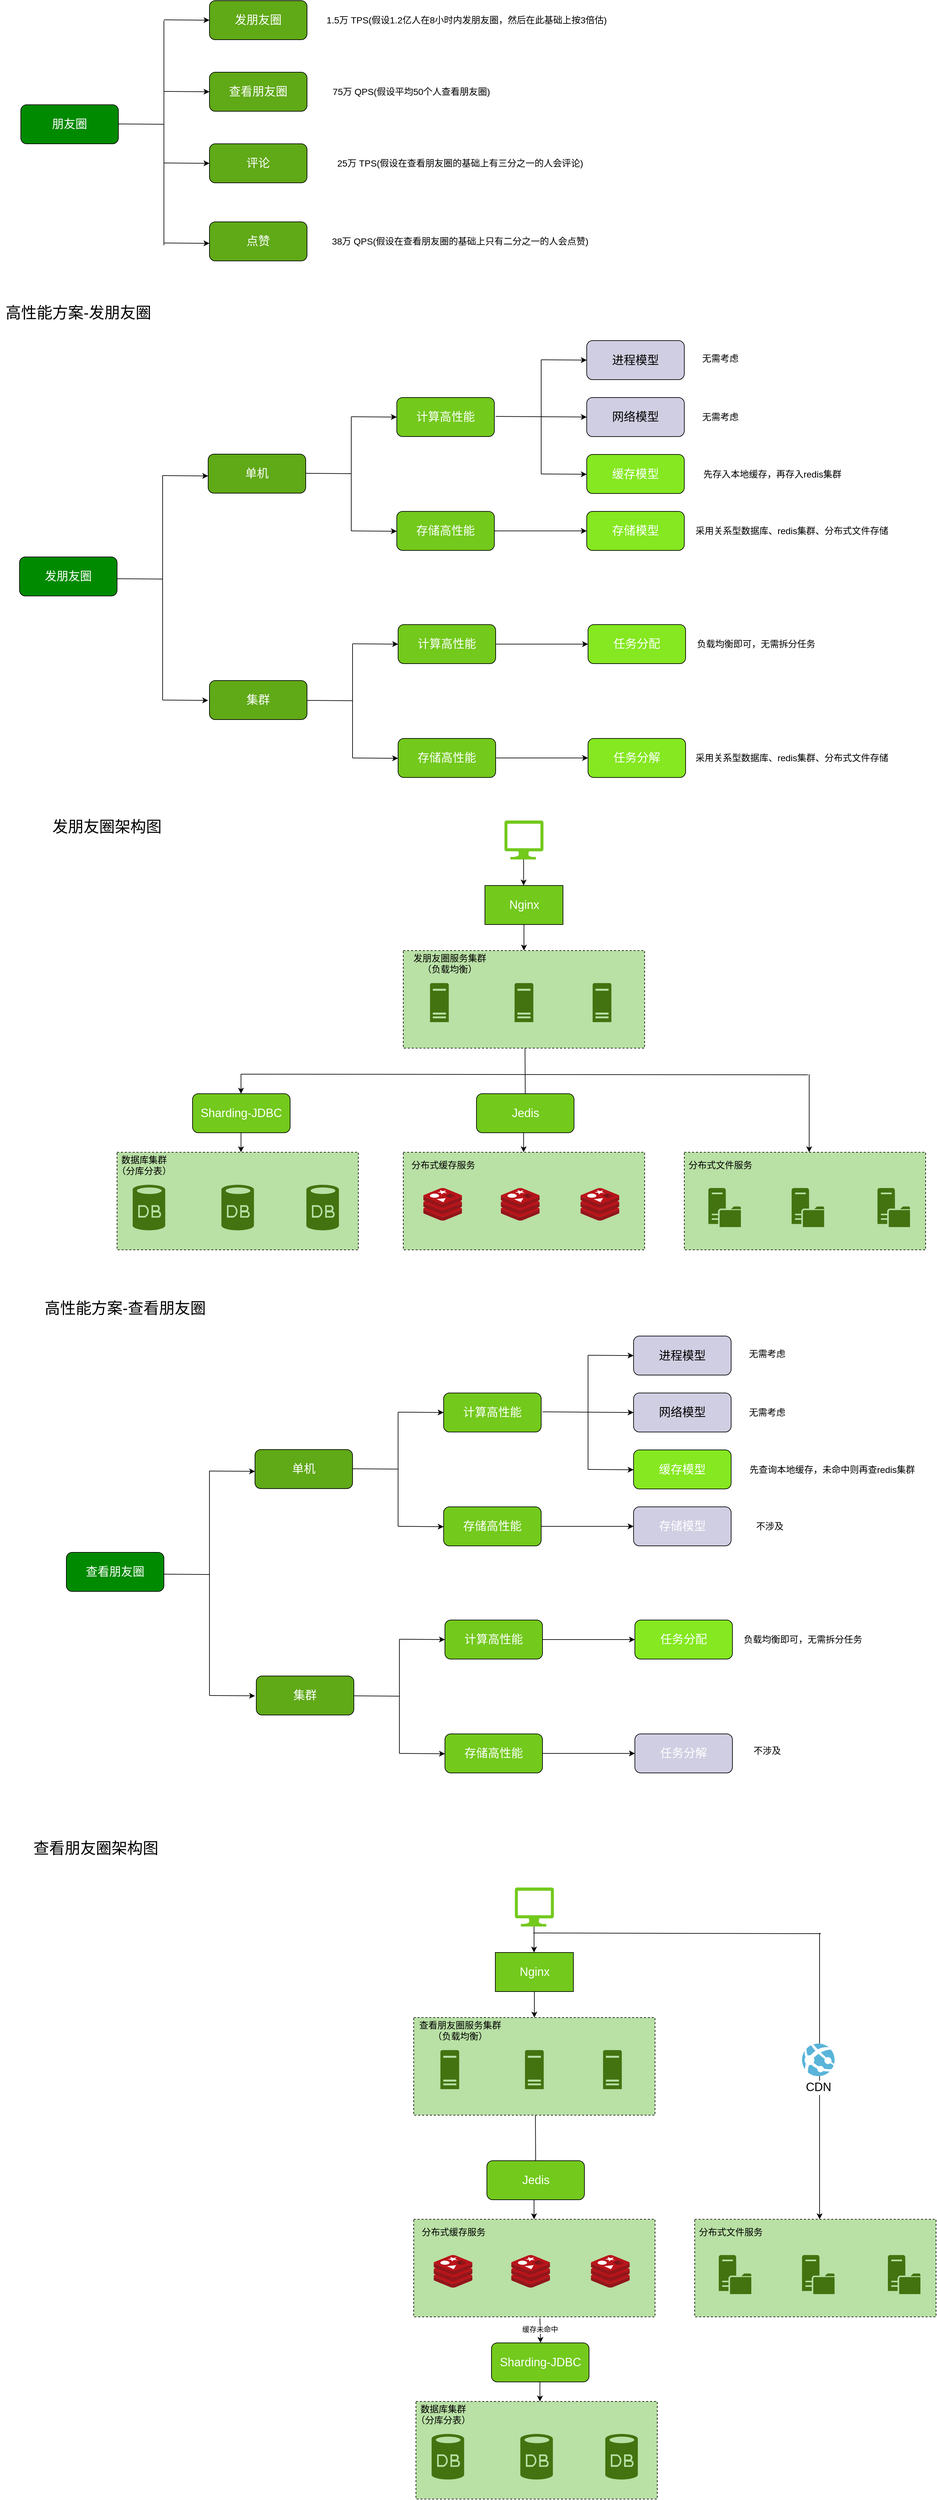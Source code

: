 <mxfile version="15.0.6" type="github">
  <diagram id="jBRWD2HVv8BvLUWZsqpH" name="Page-1">
    <mxGraphModel dx="946" dy="539" grid="1" gridSize="10" guides="1" tooltips="1" connect="1" arrows="1" fold="1" page="1" pageScale="1" pageWidth="827" pageHeight="1169" math="0" shadow="0">
      <root>
        <mxCell id="0" />
        <mxCell id="1" parent="0" />
        <mxCell id="3huNSBhZNZtRJ6iiqQSG-179" value="" style="rounded=0;whiteSpace=wrap;html=1;dashed=1;fillColor=#B9E0A5;" vertex="1" parent="1">
          <mxGeometry x="1080" y="1910" width="371" height="150" as="geometry" />
        </mxCell>
        <mxCell id="3huNSBhZNZtRJ6iiqQSG-178" value="" style="rounded=0;whiteSpace=wrap;html=1;dashed=1;fillColor=#B9E0A5;" vertex="1" parent="1">
          <mxGeometry x="207.9" y="1910" width="371" height="150" as="geometry" />
        </mxCell>
        <mxCell id="3huNSBhZNZtRJ6iiqQSG-64" value="" style="rounded=0;whiteSpace=wrap;html=1;dashed=1;fillColor=#B9E0A5;" vertex="1" parent="1">
          <mxGeometry x="648" y="1600" width="371" height="150" as="geometry" />
        </mxCell>
        <mxCell id="3huNSBhZNZtRJ6iiqQSG-1" value="&lt;font style=&quot;font-size: 18px&quot;&gt;朋友圈&lt;/font&gt;" style="rounded=1;whiteSpace=wrap;html=1;fontColor=#ffffff;fillColor=#008a00;" vertex="1" parent="1">
          <mxGeometry x="60" y="300" width="150" height="60" as="geometry" />
        </mxCell>
        <mxCell id="3huNSBhZNZtRJ6iiqQSG-2" value="&lt;font style=&quot;font-size: 18px&quot;&gt;发朋友圈&lt;/font&gt;" style="rounded=1;whiteSpace=wrap;html=1;fontColor=#ffffff;fillColor=#60a917;" vertex="1" parent="1">
          <mxGeometry x="350" y="140" width="150" height="60" as="geometry" />
        </mxCell>
        <mxCell id="3huNSBhZNZtRJ6iiqQSG-3" value="&lt;font style=&quot;font-size: 18px&quot;&gt;查看朋友圈&lt;/font&gt;" style="rounded=1;whiteSpace=wrap;html=1;fontColor=#ffffff;fillColor=#60a917;" vertex="1" parent="1">
          <mxGeometry x="350" y="250" width="150" height="60" as="geometry" />
        </mxCell>
        <mxCell id="3huNSBhZNZtRJ6iiqQSG-4" value="&lt;font style=&quot;font-size: 18px&quot;&gt;评论&lt;/font&gt;" style="rounded=1;whiteSpace=wrap;html=1;fontColor=#ffffff;fillColor=#60a917;" vertex="1" parent="1">
          <mxGeometry x="350" y="360" width="150" height="60" as="geometry" />
        </mxCell>
        <mxCell id="3huNSBhZNZtRJ6iiqQSG-5" value="&lt;font style=&quot;font-size: 18px&quot;&gt;点赞&lt;/font&gt;" style="rounded=1;whiteSpace=wrap;html=1;fontColor=#ffffff;fillColor=#60a917;" vertex="1" parent="1">
          <mxGeometry x="350" y="480" width="150" height="60" as="geometry" />
        </mxCell>
        <mxCell id="3huNSBhZNZtRJ6iiqQSG-6" value="" style="endArrow=none;html=1;" edge="1" parent="1">
          <mxGeometry width="50" height="50" relative="1" as="geometry">
            <mxPoint x="210" y="329.5" as="sourcePoint" />
            <mxPoint x="280" y="330" as="targetPoint" />
          </mxGeometry>
        </mxCell>
        <mxCell id="3huNSBhZNZtRJ6iiqQSG-7" value="" style="endArrow=none;html=1;" edge="1" parent="1">
          <mxGeometry width="50" height="50" relative="1" as="geometry">
            <mxPoint x="280" y="516" as="sourcePoint" />
            <mxPoint x="280" y="416" as="targetPoint" />
            <Array as="points">
              <mxPoint x="280" y="166" />
            </Array>
          </mxGeometry>
        </mxCell>
        <mxCell id="3huNSBhZNZtRJ6iiqQSG-8" value="" style="endArrow=classic;html=1;entryX=0;entryY=0.5;entryDx=0;entryDy=0;" edge="1" parent="1" target="3huNSBhZNZtRJ6iiqQSG-2">
          <mxGeometry width="50" height="50" relative="1" as="geometry">
            <mxPoint x="280" y="169.5" as="sourcePoint" />
            <mxPoint x="340" y="169.5" as="targetPoint" />
          </mxGeometry>
        </mxCell>
        <mxCell id="3huNSBhZNZtRJ6iiqQSG-9" value="" style="endArrow=classic;html=1;entryX=0;entryY=0.5;entryDx=0;entryDy=0;" edge="1" parent="1" target="3huNSBhZNZtRJ6iiqQSG-3">
          <mxGeometry width="50" height="50" relative="1" as="geometry">
            <mxPoint x="280" y="279.5" as="sourcePoint" />
            <mxPoint x="340" y="279.5" as="targetPoint" />
          </mxGeometry>
        </mxCell>
        <mxCell id="3huNSBhZNZtRJ6iiqQSG-10" value="" style="endArrow=classic;html=1;entryX=0;entryY=0.5;entryDx=0;entryDy=0;" edge="1" parent="1">
          <mxGeometry width="50" height="50" relative="1" as="geometry">
            <mxPoint x="280" y="389.5" as="sourcePoint" />
            <mxPoint x="350" y="390" as="targetPoint" />
          </mxGeometry>
        </mxCell>
        <mxCell id="3huNSBhZNZtRJ6iiqQSG-11" value="" style="endArrow=classic;html=1;entryX=0;entryY=0.5;entryDx=0;entryDy=0;" edge="1" parent="1">
          <mxGeometry width="50" height="50" relative="1" as="geometry">
            <mxPoint x="280" y="512.5" as="sourcePoint" />
            <mxPoint x="350" y="513" as="targetPoint" />
          </mxGeometry>
        </mxCell>
        <mxCell id="3huNSBhZNZtRJ6iiqQSG-12" value="&lt;font style=&quot;font-size: 14px&quot;&gt;1.5万 TPS(假设1.2亿人在8小时内发朋友圈，然后在此基础上按3倍估)&lt;/font&gt;" style="text;html=1;resizable=0;autosize=1;align=center;verticalAlign=middle;points=[];fillColor=none;strokeColor=none;rounded=0;" vertex="1" parent="1">
          <mxGeometry x="520" y="160" width="450" height="20" as="geometry" />
        </mxCell>
        <mxCell id="3huNSBhZNZtRJ6iiqQSG-13" value="&lt;font style=&quot;font-size: 14px&quot;&gt;75万 QPS(假设平均50个人查看朋友圈)&lt;/font&gt;" style="text;html=1;resizable=0;autosize=1;align=center;verticalAlign=middle;points=[];fillColor=none;strokeColor=none;rounded=0;" vertex="1" parent="1">
          <mxGeometry x="530" y="270" width="260" height="20" as="geometry" />
        </mxCell>
        <mxCell id="3huNSBhZNZtRJ6iiqQSG-14" value="&lt;font style=&quot;font-size: 14px&quot;&gt;25万 TPS(假设在查看朋友圈的基础上有三分之一的人会评论)&lt;/font&gt;" style="text;html=1;resizable=0;autosize=1;align=center;verticalAlign=middle;points=[];fillColor=none;strokeColor=none;rounded=0;" vertex="1" parent="1">
          <mxGeometry x="540" y="380" width="390" height="20" as="geometry" />
        </mxCell>
        <mxCell id="3huNSBhZNZtRJ6iiqQSG-15" value="&lt;font style=&quot;font-size: 14px&quot;&gt;38万 QPS(假设在查看朋友圈的基础上只有二分之一的人会点赞)&lt;/font&gt;" style="text;html=1;resizable=0;autosize=1;align=center;verticalAlign=middle;points=[];fillColor=none;strokeColor=none;rounded=0;" vertex="1" parent="1">
          <mxGeometry x="530" y="500" width="410" height="20" as="geometry" />
        </mxCell>
        <mxCell id="3huNSBhZNZtRJ6iiqQSG-18" value="&lt;font style=&quot;font-size: 18px&quot;&gt;发朋友圈&lt;/font&gt;" style="rounded=1;whiteSpace=wrap;html=1;fontColor=#ffffff;fillColor=#008a00;" vertex="1" parent="1">
          <mxGeometry x="58" y="995" width="150" height="60" as="geometry" />
        </mxCell>
        <mxCell id="3huNSBhZNZtRJ6iiqQSG-19" value="&lt;font style=&quot;font-size: 18px&quot;&gt;单机&lt;/font&gt;" style="rounded=1;whiteSpace=wrap;html=1;fontColor=#ffffff;fillColor=#60a917;" vertex="1" parent="1">
          <mxGeometry x="348" y="837" width="150" height="60" as="geometry" />
        </mxCell>
        <mxCell id="3huNSBhZNZtRJ6iiqQSG-20" value="&lt;font style=&quot;font-size: 18px&quot;&gt;集群&lt;/font&gt;" style="rounded=1;whiteSpace=wrap;html=1;fontColor=#ffffff;fillColor=#60a917;" vertex="1" parent="1">
          <mxGeometry x="350" y="1185" width="150" height="60" as="geometry" />
        </mxCell>
        <mxCell id="3huNSBhZNZtRJ6iiqQSG-21" value="" style="endArrow=none;html=1;" edge="1" parent="1">
          <mxGeometry width="50" height="50" relative="1" as="geometry">
            <mxPoint x="208" y="1028.5" as="sourcePoint" />
            <mxPoint x="278" y="1029" as="targetPoint" />
          </mxGeometry>
        </mxCell>
        <mxCell id="3huNSBhZNZtRJ6iiqQSG-22" value="" style="endArrow=none;html=1;" edge="1" parent="1">
          <mxGeometry width="50" height="50" relative="1" as="geometry">
            <mxPoint x="278" y="1215" as="sourcePoint" />
            <mxPoint x="278" y="1115" as="targetPoint" />
            <Array as="points">
              <mxPoint x="278" y="865" />
            </Array>
          </mxGeometry>
        </mxCell>
        <mxCell id="3huNSBhZNZtRJ6iiqQSG-23" value="" style="endArrow=classic;html=1;entryX=0;entryY=0.5;entryDx=0;entryDy=0;" edge="1" parent="1">
          <mxGeometry width="50" height="50" relative="1" as="geometry">
            <mxPoint x="278" y="870" as="sourcePoint" />
            <mxPoint x="348" y="870.5" as="targetPoint" />
          </mxGeometry>
        </mxCell>
        <mxCell id="3huNSBhZNZtRJ6iiqQSG-24" value="" style="endArrow=classic;html=1;entryX=0;entryY=0.5;entryDx=0;entryDy=0;" edge="1" parent="1">
          <mxGeometry width="50" height="50" relative="1" as="geometry">
            <mxPoint x="278" y="1215" as="sourcePoint" />
            <mxPoint x="348" y="1215.5" as="targetPoint" />
          </mxGeometry>
        </mxCell>
        <mxCell id="3huNSBhZNZtRJ6iiqQSG-25" value="&lt;font style=&quot;font-size: 18px&quot;&gt;计算高性能&lt;/font&gt;" style="rounded=1;whiteSpace=wrap;html=1;fontColor=#ffffff;fillColor=#73C91C;" vertex="1" parent="1">
          <mxGeometry x="638" y="750" width="150" height="60" as="geometry" />
        </mxCell>
        <mxCell id="3huNSBhZNZtRJ6iiqQSG-26" value="&lt;span style=&quot;font-size: 18px&quot;&gt;存储高性能&lt;/span&gt;" style="rounded=1;whiteSpace=wrap;html=1;fontColor=#ffffff;fillColor=#73C91C;" vertex="1" parent="1">
          <mxGeometry x="638" y="925" width="150" height="60" as="geometry" />
        </mxCell>
        <mxCell id="3huNSBhZNZtRJ6iiqQSG-27" value="" style="endArrow=none;html=1;" edge="1" parent="1">
          <mxGeometry width="50" height="50" relative="1" as="geometry">
            <mxPoint x="498" y="866.5" as="sourcePoint" />
            <mxPoint x="568" y="867" as="targetPoint" />
          </mxGeometry>
        </mxCell>
        <mxCell id="3huNSBhZNZtRJ6iiqQSG-28" value="" style="endArrow=none;html=1;" edge="1" parent="1">
          <mxGeometry width="50" height="50" relative="1" as="geometry">
            <mxPoint x="568" y="955" as="sourcePoint" />
            <mxPoint x="568" y="865" as="targetPoint" />
            <Array as="points">
              <mxPoint x="568" y="775" />
            </Array>
          </mxGeometry>
        </mxCell>
        <mxCell id="3huNSBhZNZtRJ6iiqQSG-29" value="" style="endArrow=classic;html=1;entryX=0;entryY=0.5;entryDx=0;entryDy=0;" edge="1" parent="1">
          <mxGeometry width="50" height="50" relative="1" as="geometry">
            <mxPoint x="568" y="779.5" as="sourcePoint" />
            <mxPoint x="638" y="780" as="targetPoint" />
          </mxGeometry>
        </mxCell>
        <mxCell id="3huNSBhZNZtRJ6iiqQSG-30" value="" style="endArrow=classic;html=1;entryX=0;entryY=0.5;entryDx=0;entryDy=0;" edge="1" parent="1">
          <mxGeometry width="50" height="50" relative="1" as="geometry">
            <mxPoint x="568" y="955" as="sourcePoint" />
            <mxPoint x="638" y="955.5" as="targetPoint" />
          </mxGeometry>
        </mxCell>
        <mxCell id="3huNSBhZNZtRJ6iiqQSG-31" value="&lt;font style=&quot;font-size: 18px&quot;&gt;计算高性能&lt;/font&gt;" style="rounded=1;whiteSpace=wrap;html=1;fontColor=#ffffff;fillColor=#73C91C;" vertex="1" parent="1">
          <mxGeometry x="640" y="1099" width="150" height="60" as="geometry" />
        </mxCell>
        <mxCell id="3huNSBhZNZtRJ6iiqQSG-32" value="&lt;span style=&quot;font-size: 18px&quot;&gt;存储高性能&lt;/span&gt;" style="rounded=1;whiteSpace=wrap;html=1;fontColor=#ffffff;fillColor=#73C91C;" vertex="1" parent="1">
          <mxGeometry x="640" y="1274" width="150" height="60" as="geometry" />
        </mxCell>
        <mxCell id="3huNSBhZNZtRJ6iiqQSG-33" value="" style="endArrow=none;html=1;" edge="1" parent="1">
          <mxGeometry width="50" height="50" relative="1" as="geometry">
            <mxPoint x="500" y="1215.5" as="sourcePoint" />
            <mxPoint x="570" y="1216" as="targetPoint" />
          </mxGeometry>
        </mxCell>
        <mxCell id="3huNSBhZNZtRJ6iiqQSG-34" value="" style="endArrow=none;html=1;" edge="1" parent="1">
          <mxGeometry width="50" height="50" relative="1" as="geometry">
            <mxPoint x="570" y="1304" as="sourcePoint" />
            <mxPoint x="570" y="1214" as="targetPoint" />
            <Array as="points">
              <mxPoint x="570" y="1124" />
            </Array>
          </mxGeometry>
        </mxCell>
        <mxCell id="3huNSBhZNZtRJ6iiqQSG-35" value="" style="endArrow=classic;html=1;entryX=0;entryY=0.5;entryDx=0;entryDy=0;" edge="1" parent="1">
          <mxGeometry width="50" height="50" relative="1" as="geometry">
            <mxPoint x="570" y="1128.5" as="sourcePoint" />
            <mxPoint x="640" y="1129" as="targetPoint" />
          </mxGeometry>
        </mxCell>
        <mxCell id="3huNSBhZNZtRJ6iiqQSG-36" value="" style="endArrow=classic;html=1;entryX=0;entryY=0.5;entryDx=0;entryDy=0;" edge="1" parent="1">
          <mxGeometry width="50" height="50" relative="1" as="geometry">
            <mxPoint x="570" y="1304" as="sourcePoint" />
            <mxPoint x="640" y="1304.5" as="targetPoint" />
          </mxGeometry>
        </mxCell>
        <mxCell id="3huNSBhZNZtRJ6iiqQSG-37" value="&lt;font style=&quot;font-size: 18px&quot;&gt;进程模型&lt;/font&gt;" style="rounded=1;whiteSpace=wrap;html=1;fillColor=#d0cee2;" vertex="1" parent="1">
          <mxGeometry x="930" y="662.5" width="150" height="60" as="geometry" />
        </mxCell>
        <mxCell id="3huNSBhZNZtRJ6iiqQSG-38" value="&lt;span style=&quot;font-size: 18px&quot;&gt;缓存模型&lt;/span&gt;" style="rounded=1;whiteSpace=wrap;html=1;fontColor=#ffffff;fillColor=#85E820;" vertex="1" parent="1">
          <mxGeometry x="930" y="837.5" width="150" height="60" as="geometry" />
        </mxCell>
        <mxCell id="3huNSBhZNZtRJ6iiqQSG-39" value="" style="endArrow=none;html=1;" edge="1" parent="1">
          <mxGeometry width="50" height="50" relative="1" as="geometry">
            <mxPoint x="790" y="779" as="sourcePoint" />
            <mxPoint x="860" y="779.5" as="targetPoint" />
          </mxGeometry>
        </mxCell>
        <mxCell id="3huNSBhZNZtRJ6iiqQSG-40" value="" style="endArrow=none;html=1;" edge="1" parent="1">
          <mxGeometry width="50" height="50" relative="1" as="geometry">
            <mxPoint x="860" y="867.5" as="sourcePoint" />
            <mxPoint x="860" y="777.5" as="targetPoint" />
            <Array as="points">
              <mxPoint x="860" y="687.5" />
            </Array>
          </mxGeometry>
        </mxCell>
        <mxCell id="3huNSBhZNZtRJ6iiqQSG-41" value="" style="endArrow=classic;html=1;entryX=0;entryY=0.5;entryDx=0;entryDy=0;" edge="1" parent="1">
          <mxGeometry width="50" height="50" relative="1" as="geometry">
            <mxPoint x="860" y="692" as="sourcePoint" />
            <mxPoint x="930" y="692.5" as="targetPoint" />
          </mxGeometry>
        </mxCell>
        <mxCell id="3huNSBhZNZtRJ6iiqQSG-42" value="" style="endArrow=classic;html=1;entryX=0;entryY=0.5;entryDx=0;entryDy=0;" edge="1" parent="1">
          <mxGeometry width="50" height="50" relative="1" as="geometry">
            <mxPoint x="860" y="867.5" as="sourcePoint" />
            <mxPoint x="930" y="868" as="targetPoint" />
          </mxGeometry>
        </mxCell>
        <mxCell id="3huNSBhZNZtRJ6iiqQSG-43" value="&lt;span style=&quot;font-size: 18px&quot;&gt;网络模型&lt;/span&gt;" style="rounded=1;whiteSpace=wrap;html=1;fillColor=#d0cee2;" vertex="1" parent="1">
          <mxGeometry x="930" y="750" width="150" height="60" as="geometry" />
        </mxCell>
        <mxCell id="3huNSBhZNZtRJ6iiqQSG-44" value="" style="endArrow=classic;html=1;entryX=0;entryY=0.5;entryDx=0;entryDy=0;" edge="1" parent="1">
          <mxGeometry width="50" height="50" relative="1" as="geometry">
            <mxPoint x="860" y="779.5" as="sourcePoint" />
            <mxPoint x="930" y="780" as="targetPoint" />
          </mxGeometry>
        </mxCell>
        <mxCell id="3huNSBhZNZtRJ6iiqQSG-45" value="&lt;font style=&quot;font-size: 18px&quot;&gt;存储模型&lt;/font&gt;" style="rounded=1;whiteSpace=wrap;html=1;fontColor=#ffffff;fillColor=#85E820;" vertex="1" parent="1">
          <mxGeometry x="930" y="925" width="150" height="60" as="geometry" />
        </mxCell>
        <mxCell id="3huNSBhZNZtRJ6iiqQSG-46" value="" style="endArrow=classic;html=1;exitX=1;exitY=0.5;exitDx=0;exitDy=0;" edge="1" parent="1" source="3huNSBhZNZtRJ6iiqQSG-26">
          <mxGeometry width="50" height="50" relative="1" as="geometry">
            <mxPoint x="860" y="954.5" as="sourcePoint" />
            <mxPoint x="930" y="955" as="targetPoint" />
          </mxGeometry>
        </mxCell>
        <mxCell id="3huNSBhZNZtRJ6iiqQSG-47" value="&lt;font style=&quot;font-size: 18px&quot;&gt;任务分配&lt;/font&gt;" style="rounded=1;whiteSpace=wrap;html=1;fontColor=#ffffff;fillColor=#85E820;" vertex="1" parent="1">
          <mxGeometry x="932" y="1099" width="150" height="60" as="geometry" />
        </mxCell>
        <mxCell id="3huNSBhZNZtRJ6iiqQSG-48" value="" style="endArrow=classic;html=1;exitX=1;exitY=0.5;exitDx=0;exitDy=0;" edge="1" parent="1">
          <mxGeometry width="50" height="50" relative="1" as="geometry">
            <mxPoint x="790" y="1129" as="sourcePoint" />
            <mxPoint x="932" y="1129" as="targetPoint" />
          </mxGeometry>
        </mxCell>
        <mxCell id="3huNSBhZNZtRJ6iiqQSG-49" value="&lt;font style=&quot;font-size: 18px&quot;&gt;任务分解&lt;/font&gt;" style="rounded=1;whiteSpace=wrap;html=1;fontColor=#ffffff;fillColor=#85E820;" vertex="1" parent="1">
          <mxGeometry x="932" y="1274" width="150" height="60" as="geometry" />
        </mxCell>
        <mxCell id="3huNSBhZNZtRJ6iiqQSG-50" value="" style="endArrow=classic;html=1;exitX=1;exitY=0.5;exitDx=0;exitDy=0;" edge="1" parent="1">
          <mxGeometry width="50" height="50" relative="1" as="geometry">
            <mxPoint x="790" y="1304" as="sourcePoint" />
            <mxPoint x="932" y="1304" as="targetPoint" />
          </mxGeometry>
        </mxCell>
        <mxCell id="3huNSBhZNZtRJ6iiqQSG-51" value="&lt;font style=&quot;font-size: 14px&quot;&gt;先存入本地缓存，再存入redis集群&lt;/font&gt;" style="text;html=1;resizable=0;autosize=1;align=center;verticalAlign=middle;points=[];fillColor=none;strokeColor=none;rounded=0;" vertex="1" parent="1">
          <mxGeometry x="1100" y="857.5" width="230" height="20" as="geometry" />
        </mxCell>
        <mxCell id="3huNSBhZNZtRJ6iiqQSG-52" value="&lt;span style=&quot;font-size: 14px&quot;&gt;采用关系型数据库、redis集群、分布式文件存储&lt;/span&gt;" style="text;html=1;resizable=0;autosize=1;align=center;verticalAlign=middle;points=[];fillColor=none;strokeColor=none;rounded=0;" vertex="1" parent="1">
          <mxGeometry x="1090" y="945" width="310" height="20" as="geometry" />
        </mxCell>
        <mxCell id="3huNSBhZNZtRJ6iiqQSG-53" value="&lt;span style=&quot;font-size: 14px&quot;&gt;负载均衡即可，无需拆分任务&lt;/span&gt;" style="text;html=1;resizable=0;autosize=1;align=center;verticalAlign=middle;points=[];fillColor=none;strokeColor=none;rounded=0;" vertex="1" parent="1">
          <mxGeometry x="1090" y="1119" width="200" height="20" as="geometry" />
        </mxCell>
        <mxCell id="3huNSBhZNZtRJ6iiqQSG-55" value="&lt;span style=&quot;font-size: 14px&quot;&gt;无需考虑&lt;/span&gt;" style="text;html=1;resizable=0;autosize=1;align=center;verticalAlign=middle;points=[];fillColor=none;strokeColor=none;rounded=0;" vertex="1" parent="1">
          <mxGeometry x="1100" y="680" width="70" height="20" as="geometry" />
        </mxCell>
        <mxCell id="3huNSBhZNZtRJ6iiqQSG-56" value="&lt;font style=&quot;font-size: 14px&quot;&gt;无需考虑&lt;/font&gt;" style="text;html=1;resizable=0;autosize=1;align=center;verticalAlign=middle;points=[];fillColor=none;strokeColor=none;rounded=0;" vertex="1" parent="1">
          <mxGeometry x="1100" y="770" width="70" height="20" as="geometry" />
        </mxCell>
        <mxCell id="3huNSBhZNZtRJ6iiqQSG-57" value="&lt;font color=&quot;#ffffff&quot; style=&quot;font-size: 18px&quot;&gt;Nginx&lt;/font&gt;" style="rounded=0;whiteSpace=wrap;html=1;strokeColor=#000000;fillColor=#73C91C;" vertex="1" parent="1">
          <mxGeometry x="773.5" y="1500" width="120" height="60" as="geometry" />
        </mxCell>
        <mxCell id="3huNSBhZNZtRJ6iiqQSG-61" value="" style="aspect=fixed;pointerEvents=1;shadow=0;dashed=0;html=1;strokeColor=none;labelPosition=center;verticalLabelPosition=bottom;verticalAlign=top;align=center;shape=mxgraph.mscae.enterprise.server_generic;fillColor=#427310;" vertex="1" parent="1">
          <mxGeometry x="689.1" y="1650" width="28.8" height="60" as="geometry" />
        </mxCell>
        <mxCell id="3huNSBhZNZtRJ6iiqQSG-62" value="" style="aspect=fixed;pointerEvents=1;shadow=0;dashed=0;html=1;strokeColor=none;labelPosition=center;verticalLabelPosition=bottom;verticalAlign=top;align=center;shape=mxgraph.mscae.enterprise.server_generic;fillColor=#427310;" vertex="1" parent="1">
          <mxGeometry x="819.1" y="1650" width="28.8" height="60" as="geometry" />
        </mxCell>
        <mxCell id="3huNSBhZNZtRJ6iiqQSG-63" value="" style="aspect=fixed;pointerEvents=1;shadow=0;dashed=0;html=1;strokeColor=none;labelPosition=center;verticalLabelPosition=bottom;verticalAlign=top;align=center;shape=mxgraph.mscae.enterprise.server_generic;fillColor=#427310;" vertex="1" parent="1">
          <mxGeometry x="939.1" y="1650" width="28.8" height="60" as="geometry" />
        </mxCell>
        <mxCell id="3huNSBhZNZtRJ6iiqQSG-65" value="&lt;span style=&quot;font-size: 14px&quot;&gt;发朋友圈服务集群&lt;br&gt;（负载均衡）&lt;br&gt;&lt;/span&gt;" style="text;html=1;resizable=0;autosize=1;align=center;verticalAlign=middle;points=[];fillColor=none;strokeColor=none;rounded=0;" vertex="1" parent="1">
          <mxGeometry x="653.5" y="1600" width="130" height="40" as="geometry" />
        </mxCell>
        <mxCell id="3huNSBhZNZtRJ6iiqQSG-66" value="" style="endArrow=classic;html=1;" edge="1" parent="1">
          <mxGeometry width="50" height="50" relative="1" as="geometry">
            <mxPoint x="833.5" y="1560" as="sourcePoint" />
            <mxPoint x="833.5" y="1600" as="targetPoint" />
          </mxGeometry>
        </mxCell>
        <mxCell id="3huNSBhZNZtRJ6iiqQSG-72" value="&lt;span style=&quot;font-size: 14px&quot;&gt;数据库集群&lt;br&gt;（分库分表）&lt;br&gt;&lt;/span&gt;" style="text;html=1;resizable=0;autosize=1;align=center;verticalAlign=middle;points=[];fillColor=none;strokeColor=none;rounded=0;" vertex="1" parent="1">
          <mxGeometry x="199" y="1910" width="100" height="40" as="geometry" />
        </mxCell>
        <mxCell id="3huNSBhZNZtRJ6iiqQSG-73" value="&lt;font style=&quot;font-size: 18px&quot;&gt;Sharding-JDBC&lt;/font&gt;" style="rounded=1;whiteSpace=wrap;html=1;fontColor=#ffffff;fillColor=#73C91C;" vertex="1" parent="1">
          <mxGeometry x="324" y="1820" width="150" height="60" as="geometry" />
        </mxCell>
        <mxCell id="3huNSBhZNZtRJ6iiqQSG-74" value="" style="endArrow=classic;html=1;" edge="1" parent="1">
          <mxGeometry width="50" height="50" relative="1" as="geometry">
            <mxPoint x="398.5" y="1790" as="sourcePoint" />
            <mxPoint x="398.5" y="1820" as="targetPoint" />
          </mxGeometry>
        </mxCell>
        <mxCell id="3huNSBhZNZtRJ6iiqQSG-76" value="" style="endArrow=classic;html=1;" edge="1" parent="1">
          <mxGeometry width="50" height="50" relative="1" as="geometry">
            <mxPoint x="398.5" y="1880" as="sourcePoint" />
            <mxPoint x="398.5" y="1910" as="targetPoint" />
          </mxGeometry>
        </mxCell>
        <mxCell id="3huNSBhZNZtRJ6iiqQSG-77" value="" style="verticalLabelPosition=bottom;html=1;verticalAlign=top;align=center;strokeColor=none;shape=mxgraph.azure.database;fillColor=#427310;" vertex="1" parent="1">
          <mxGeometry x="232" y="1960" width="50" height="70" as="geometry" />
        </mxCell>
        <mxCell id="3huNSBhZNZtRJ6iiqQSG-78" value="" style="verticalLabelPosition=bottom;html=1;verticalAlign=top;align=center;strokeColor=none;shape=mxgraph.azure.database;fillColor=#427310;" vertex="1" parent="1">
          <mxGeometry x="368.4" y="1960" width="50" height="70" as="geometry" />
        </mxCell>
        <mxCell id="3huNSBhZNZtRJ6iiqQSG-79" value="" style="verticalLabelPosition=bottom;html=1;verticalAlign=top;align=center;strokeColor=none;shape=mxgraph.azure.database;fillColor=#427310;" vertex="1" parent="1">
          <mxGeometry x="499" y="1960" width="50" height="70" as="geometry" />
        </mxCell>
        <mxCell id="3huNSBhZNZtRJ6iiqQSG-83" value="&lt;span style=&quot;font-size: 14px&quot;&gt;分布式文件服务&lt;br&gt;&lt;/span&gt;" style="text;html=1;resizable=0;autosize=1;align=center;verticalAlign=middle;points=[];fillColor=none;strokeColor=none;rounded=0;" vertex="1" parent="1">
          <mxGeometry x="1080" y="1920" width="110" height="20" as="geometry" />
        </mxCell>
        <mxCell id="3huNSBhZNZtRJ6iiqQSG-84" value="" style="pointerEvents=1;shadow=0;dashed=0;html=1;strokeColor=none;labelPosition=center;verticalLabelPosition=bottom;verticalAlign=top;align=center;shape=mxgraph.mscae.system_center.distribution_point;fillColor=#427310;" vertex="1" parent="1">
          <mxGeometry x="1117" y="1965" width="50" height="60" as="geometry" />
        </mxCell>
        <mxCell id="3huNSBhZNZtRJ6iiqQSG-85" value="" style="pointerEvents=1;shadow=0;dashed=0;html=1;strokeColor=none;labelPosition=center;verticalLabelPosition=bottom;verticalAlign=top;align=center;shape=mxgraph.mscae.system_center.distribution_point;fillColor=#427310;" vertex="1" parent="1">
          <mxGeometry x="1245" y="1965" width="50" height="60" as="geometry" />
        </mxCell>
        <mxCell id="3huNSBhZNZtRJ6iiqQSG-86" value="" style="pointerEvents=1;shadow=0;dashed=0;html=1;strokeColor=none;labelPosition=center;verticalLabelPosition=bottom;verticalAlign=top;align=center;shape=mxgraph.mscae.system_center.distribution_point;fillColor=#427310;" vertex="1" parent="1">
          <mxGeometry x="1377" y="1965" width="50" height="60" as="geometry" />
        </mxCell>
        <mxCell id="3huNSBhZNZtRJ6iiqQSG-87" value="" style="endArrow=none;html=1;" edge="1" parent="1">
          <mxGeometry width="50" height="50" relative="1" as="geometry">
            <mxPoint x="398" y="1790" as="sourcePoint" />
            <mxPoint x="1270" y="1791" as="targetPoint" />
          </mxGeometry>
        </mxCell>
        <mxCell id="3huNSBhZNZtRJ6iiqQSG-88" value="" style="endArrow=none;html=1;entryX=0.5;entryY=0;entryDx=0;entryDy=0;" edge="1" parent="1" target="3huNSBhZNZtRJ6iiqQSG-185">
          <mxGeometry width="50" height="50" relative="1" as="geometry">
            <mxPoint x="835.1" y="1750" as="sourcePoint" />
            <mxPoint x="837.5" y="1820" as="targetPoint" />
          </mxGeometry>
        </mxCell>
        <mxCell id="3huNSBhZNZtRJ6iiqQSG-89" value="" style="endArrow=classic;html=1;entryX=0.5;entryY=0;entryDx=0;entryDy=0;" edge="1" parent="1">
          <mxGeometry width="50" height="50" relative="1" as="geometry">
            <mxPoint x="1272" y="1790" as="sourcePoint" />
            <mxPoint x="1272" y="1910" as="targetPoint" />
          </mxGeometry>
        </mxCell>
        <mxCell id="3huNSBhZNZtRJ6iiqQSG-90" value="&lt;font style=&quot;font-size: 24px&quot;&gt;发朋友圈架构图&lt;/font&gt;" style="text;html=1;resizable=0;autosize=1;align=center;verticalAlign=middle;points=[];fillColor=none;strokeColor=none;rounded=0;" vertex="1" parent="1">
          <mxGeometry x="102" y="1400" width="180" height="20" as="geometry" />
        </mxCell>
        <mxCell id="3huNSBhZNZtRJ6iiqQSG-91" value="&lt;font style=&quot;font-size: 24px&quot;&gt;高性能方案-发朋友圈&lt;/font&gt;" style="text;html=1;resizable=0;autosize=1;align=center;verticalAlign=middle;points=[];fillColor=none;strokeColor=none;rounded=0;" vertex="1" parent="1">
          <mxGeometry x="28" y="610" width="240" height="20" as="geometry" />
        </mxCell>
        <mxCell id="3huNSBhZNZtRJ6iiqQSG-132" value="&lt;font style=&quot;font-size: 18px&quot;&gt;查看朋友圈&lt;/font&gt;" style="rounded=1;whiteSpace=wrap;html=1;fontColor=#ffffff;fillColor=#008a00;" vertex="1" parent="1">
          <mxGeometry x="130" y="2525" width="150" height="60" as="geometry" />
        </mxCell>
        <mxCell id="3huNSBhZNZtRJ6iiqQSG-133" value="&lt;font style=&quot;font-size: 18px&quot;&gt;单机&lt;/font&gt;" style="rounded=1;whiteSpace=wrap;html=1;fontColor=#ffffff;fillColor=#60a917;" vertex="1" parent="1">
          <mxGeometry x="420" y="2367" width="150" height="60" as="geometry" />
        </mxCell>
        <mxCell id="3huNSBhZNZtRJ6iiqQSG-134" value="&lt;font style=&quot;font-size: 18px&quot;&gt;集群&lt;/font&gt;" style="rounded=1;whiteSpace=wrap;html=1;fontColor=#ffffff;fillColor=#60a917;" vertex="1" parent="1">
          <mxGeometry x="422" y="2715" width="150" height="60" as="geometry" />
        </mxCell>
        <mxCell id="3huNSBhZNZtRJ6iiqQSG-135" value="" style="endArrow=none;html=1;" edge="1" parent="1">
          <mxGeometry width="50" height="50" relative="1" as="geometry">
            <mxPoint x="280" y="2558.5" as="sourcePoint" />
            <mxPoint x="350" y="2559" as="targetPoint" />
          </mxGeometry>
        </mxCell>
        <mxCell id="3huNSBhZNZtRJ6iiqQSG-136" value="" style="endArrow=none;html=1;" edge="1" parent="1">
          <mxGeometry width="50" height="50" relative="1" as="geometry">
            <mxPoint x="350" y="2745" as="sourcePoint" />
            <mxPoint x="350" y="2645" as="targetPoint" />
            <Array as="points">
              <mxPoint x="350" y="2395" />
            </Array>
          </mxGeometry>
        </mxCell>
        <mxCell id="3huNSBhZNZtRJ6iiqQSG-137" value="" style="endArrow=classic;html=1;entryX=0;entryY=0.5;entryDx=0;entryDy=0;" edge="1" parent="1">
          <mxGeometry width="50" height="50" relative="1" as="geometry">
            <mxPoint x="350" y="2400" as="sourcePoint" />
            <mxPoint x="420" y="2400.5" as="targetPoint" />
          </mxGeometry>
        </mxCell>
        <mxCell id="3huNSBhZNZtRJ6iiqQSG-138" value="" style="endArrow=classic;html=1;entryX=0;entryY=0.5;entryDx=0;entryDy=0;" edge="1" parent="1">
          <mxGeometry width="50" height="50" relative="1" as="geometry">
            <mxPoint x="350" y="2745" as="sourcePoint" />
            <mxPoint x="420" y="2745.5" as="targetPoint" />
          </mxGeometry>
        </mxCell>
        <mxCell id="3huNSBhZNZtRJ6iiqQSG-139" value="&lt;font style=&quot;font-size: 18px&quot;&gt;计算高性能&lt;/font&gt;" style="rounded=1;whiteSpace=wrap;html=1;fontColor=#ffffff;fillColor=#73C91C;" vertex="1" parent="1">
          <mxGeometry x="710" y="2280" width="150" height="60" as="geometry" />
        </mxCell>
        <mxCell id="3huNSBhZNZtRJ6iiqQSG-140" value="&lt;span style=&quot;font-size: 18px&quot;&gt;存储高性能&lt;/span&gt;" style="rounded=1;whiteSpace=wrap;html=1;fontColor=#ffffff;fillColor=#73C91C;" vertex="1" parent="1">
          <mxGeometry x="710" y="2455" width="150" height="60" as="geometry" />
        </mxCell>
        <mxCell id="3huNSBhZNZtRJ6iiqQSG-141" value="" style="endArrow=none;html=1;" edge="1" parent="1">
          <mxGeometry width="50" height="50" relative="1" as="geometry">
            <mxPoint x="570" y="2396.5" as="sourcePoint" />
            <mxPoint x="640" y="2397" as="targetPoint" />
          </mxGeometry>
        </mxCell>
        <mxCell id="3huNSBhZNZtRJ6iiqQSG-142" value="" style="endArrow=none;html=1;" edge="1" parent="1">
          <mxGeometry width="50" height="50" relative="1" as="geometry">
            <mxPoint x="640" y="2485" as="sourcePoint" />
            <mxPoint x="640" y="2395" as="targetPoint" />
            <Array as="points">
              <mxPoint x="640" y="2305" />
            </Array>
          </mxGeometry>
        </mxCell>
        <mxCell id="3huNSBhZNZtRJ6iiqQSG-143" value="" style="endArrow=classic;html=1;entryX=0;entryY=0.5;entryDx=0;entryDy=0;" edge="1" parent="1">
          <mxGeometry width="50" height="50" relative="1" as="geometry">
            <mxPoint x="640" y="2309.5" as="sourcePoint" />
            <mxPoint x="710" y="2310" as="targetPoint" />
          </mxGeometry>
        </mxCell>
        <mxCell id="3huNSBhZNZtRJ6iiqQSG-144" value="" style="endArrow=classic;html=1;entryX=0;entryY=0.5;entryDx=0;entryDy=0;" edge="1" parent="1">
          <mxGeometry width="50" height="50" relative="1" as="geometry">
            <mxPoint x="640" y="2485" as="sourcePoint" />
            <mxPoint x="710" y="2485.5" as="targetPoint" />
          </mxGeometry>
        </mxCell>
        <mxCell id="3huNSBhZNZtRJ6iiqQSG-145" value="&lt;font style=&quot;font-size: 18px&quot;&gt;计算高性能&lt;/font&gt;" style="rounded=1;whiteSpace=wrap;html=1;fontColor=#ffffff;fillColor=#73C91C;" vertex="1" parent="1">
          <mxGeometry x="712" y="2629" width="150" height="60" as="geometry" />
        </mxCell>
        <mxCell id="3huNSBhZNZtRJ6iiqQSG-146" value="&lt;span style=&quot;font-size: 18px&quot;&gt;存储高性能&lt;/span&gt;" style="rounded=1;whiteSpace=wrap;html=1;fontColor=#ffffff;fillColor=#73C91C;" vertex="1" parent="1">
          <mxGeometry x="712" y="2804" width="150" height="60" as="geometry" />
        </mxCell>
        <mxCell id="3huNSBhZNZtRJ6iiqQSG-147" value="" style="endArrow=none;html=1;" edge="1" parent="1">
          <mxGeometry width="50" height="50" relative="1" as="geometry">
            <mxPoint x="572" y="2745.5" as="sourcePoint" />
            <mxPoint x="642" y="2746" as="targetPoint" />
          </mxGeometry>
        </mxCell>
        <mxCell id="3huNSBhZNZtRJ6iiqQSG-148" value="" style="endArrow=none;html=1;" edge="1" parent="1">
          <mxGeometry width="50" height="50" relative="1" as="geometry">
            <mxPoint x="642" y="2834" as="sourcePoint" />
            <mxPoint x="642" y="2744" as="targetPoint" />
            <Array as="points">
              <mxPoint x="642" y="2654" />
            </Array>
          </mxGeometry>
        </mxCell>
        <mxCell id="3huNSBhZNZtRJ6iiqQSG-149" value="" style="endArrow=classic;html=1;entryX=0;entryY=0.5;entryDx=0;entryDy=0;" edge="1" parent="1">
          <mxGeometry width="50" height="50" relative="1" as="geometry">
            <mxPoint x="642" y="2658.5" as="sourcePoint" />
            <mxPoint x="712" y="2659" as="targetPoint" />
          </mxGeometry>
        </mxCell>
        <mxCell id="3huNSBhZNZtRJ6iiqQSG-150" value="" style="endArrow=classic;html=1;entryX=0;entryY=0.5;entryDx=0;entryDy=0;" edge="1" parent="1">
          <mxGeometry width="50" height="50" relative="1" as="geometry">
            <mxPoint x="642" y="2834" as="sourcePoint" />
            <mxPoint x="712" y="2834.5" as="targetPoint" />
          </mxGeometry>
        </mxCell>
        <mxCell id="3huNSBhZNZtRJ6iiqQSG-151" value="&lt;font style=&quot;font-size: 18px&quot;&gt;进程模型&lt;/font&gt;" style="rounded=1;whiteSpace=wrap;html=1;fillColor=#d0cee2;" vertex="1" parent="1">
          <mxGeometry x="1002" y="2192.5" width="150" height="60" as="geometry" />
        </mxCell>
        <mxCell id="3huNSBhZNZtRJ6iiqQSG-152" value="&lt;span style=&quot;font-size: 18px&quot;&gt;缓存模型&lt;/span&gt;" style="rounded=1;whiteSpace=wrap;html=1;fontColor=#ffffff;fillColor=#85E820;" vertex="1" parent="1">
          <mxGeometry x="1002" y="2367.5" width="150" height="60" as="geometry" />
        </mxCell>
        <mxCell id="3huNSBhZNZtRJ6iiqQSG-153" value="" style="endArrow=none;html=1;" edge="1" parent="1">
          <mxGeometry width="50" height="50" relative="1" as="geometry">
            <mxPoint x="862" y="2309" as="sourcePoint" />
            <mxPoint x="932" y="2309.5" as="targetPoint" />
          </mxGeometry>
        </mxCell>
        <mxCell id="3huNSBhZNZtRJ6iiqQSG-154" value="" style="endArrow=none;html=1;" edge="1" parent="1">
          <mxGeometry width="50" height="50" relative="1" as="geometry">
            <mxPoint x="932" y="2397.5" as="sourcePoint" />
            <mxPoint x="932" y="2307.5" as="targetPoint" />
            <Array as="points">
              <mxPoint x="932" y="2217.5" />
            </Array>
          </mxGeometry>
        </mxCell>
        <mxCell id="3huNSBhZNZtRJ6iiqQSG-155" value="" style="endArrow=classic;html=1;entryX=0;entryY=0.5;entryDx=0;entryDy=0;" edge="1" parent="1">
          <mxGeometry width="50" height="50" relative="1" as="geometry">
            <mxPoint x="932" y="2222" as="sourcePoint" />
            <mxPoint x="1002" y="2222.5" as="targetPoint" />
          </mxGeometry>
        </mxCell>
        <mxCell id="3huNSBhZNZtRJ6iiqQSG-156" value="" style="endArrow=classic;html=1;entryX=0;entryY=0.5;entryDx=0;entryDy=0;" edge="1" parent="1">
          <mxGeometry width="50" height="50" relative="1" as="geometry">
            <mxPoint x="932" y="2397.5" as="sourcePoint" />
            <mxPoint x="1002" y="2398" as="targetPoint" />
          </mxGeometry>
        </mxCell>
        <mxCell id="3huNSBhZNZtRJ6iiqQSG-157" value="&lt;span style=&quot;font-size: 18px&quot;&gt;网络模型&lt;/span&gt;" style="rounded=1;whiteSpace=wrap;html=1;fillColor=#d0cee2;" vertex="1" parent="1">
          <mxGeometry x="1002" y="2280" width="150" height="60" as="geometry" />
        </mxCell>
        <mxCell id="3huNSBhZNZtRJ6iiqQSG-158" value="" style="endArrow=classic;html=1;entryX=0;entryY=0.5;entryDx=0;entryDy=0;" edge="1" parent="1">
          <mxGeometry width="50" height="50" relative="1" as="geometry">
            <mxPoint x="932" y="2309.5" as="sourcePoint" />
            <mxPoint x="1002" y="2310" as="targetPoint" />
          </mxGeometry>
        </mxCell>
        <mxCell id="3huNSBhZNZtRJ6iiqQSG-159" value="&lt;font style=&quot;font-size: 18px&quot;&gt;存储模型&lt;/font&gt;" style="rounded=1;whiteSpace=wrap;html=1;fontColor=#ffffff;fillColor=#D0CEE2;" vertex="1" parent="1">
          <mxGeometry x="1002" y="2455" width="150" height="60" as="geometry" />
        </mxCell>
        <mxCell id="3huNSBhZNZtRJ6iiqQSG-160" value="" style="endArrow=classic;html=1;exitX=1;exitY=0.5;exitDx=0;exitDy=0;" edge="1" parent="1" source="3huNSBhZNZtRJ6iiqQSG-140">
          <mxGeometry width="50" height="50" relative="1" as="geometry">
            <mxPoint x="932" y="2484.5" as="sourcePoint" />
            <mxPoint x="1002" y="2485" as="targetPoint" />
          </mxGeometry>
        </mxCell>
        <mxCell id="3huNSBhZNZtRJ6iiqQSG-161" value="&lt;font style=&quot;font-size: 18px&quot;&gt;任务分配&lt;/font&gt;" style="rounded=1;whiteSpace=wrap;html=1;fontColor=#ffffff;fillColor=#85E820;" vertex="1" parent="1">
          <mxGeometry x="1004" y="2629" width="150" height="60" as="geometry" />
        </mxCell>
        <mxCell id="3huNSBhZNZtRJ6iiqQSG-162" value="" style="endArrow=classic;html=1;exitX=1;exitY=0.5;exitDx=0;exitDy=0;" edge="1" parent="1">
          <mxGeometry width="50" height="50" relative="1" as="geometry">
            <mxPoint x="862" y="2659" as="sourcePoint" />
            <mxPoint x="1004" y="2659" as="targetPoint" />
          </mxGeometry>
        </mxCell>
        <mxCell id="3huNSBhZNZtRJ6iiqQSG-163" value="&lt;font style=&quot;font-size: 18px&quot;&gt;任务分解&lt;/font&gt;" style="rounded=1;whiteSpace=wrap;html=1;fontColor=#ffffff;fillColor=#D0CEE2;" vertex="1" parent="1">
          <mxGeometry x="1004" y="2804" width="150" height="60" as="geometry" />
        </mxCell>
        <mxCell id="3huNSBhZNZtRJ6iiqQSG-164" value="" style="endArrow=classic;html=1;exitX=1;exitY=0.5;exitDx=0;exitDy=0;" edge="1" parent="1">
          <mxGeometry width="50" height="50" relative="1" as="geometry">
            <mxPoint x="862" y="2834" as="sourcePoint" />
            <mxPoint x="1004" y="2834" as="targetPoint" />
          </mxGeometry>
        </mxCell>
        <mxCell id="3huNSBhZNZtRJ6iiqQSG-165" value="&lt;font style=&quot;font-size: 14px&quot;&gt;先查询本地缓存，未命中则&lt;/font&gt;&lt;span style=&quot;font-size: 14px&quot;&gt;再查redis集群&lt;/span&gt;" style="text;html=1;resizable=0;autosize=1;align=center;verticalAlign=middle;points=[];fillColor=none;strokeColor=none;rounded=0;" vertex="1" parent="1">
          <mxGeometry x="1172" y="2387.5" width="270" height="20" as="geometry" />
        </mxCell>
        <mxCell id="3huNSBhZNZtRJ6iiqQSG-167" value="&lt;span style=&quot;font-size: 14px&quot;&gt;负载均衡即可，无需拆分任务&lt;/span&gt;" style="text;html=1;resizable=0;autosize=1;align=center;verticalAlign=middle;points=[];fillColor=none;strokeColor=none;rounded=0;" vertex="1" parent="1">
          <mxGeometry x="1162" y="2649" width="200" height="20" as="geometry" />
        </mxCell>
        <mxCell id="3huNSBhZNZtRJ6iiqQSG-169" value="&lt;span style=&quot;font-size: 14px&quot;&gt;无需考虑&lt;/span&gt;" style="text;html=1;resizable=0;autosize=1;align=center;verticalAlign=middle;points=[];fillColor=none;strokeColor=none;rounded=0;" vertex="1" parent="1">
          <mxGeometry x="1172" y="2210" width="70" height="20" as="geometry" />
        </mxCell>
        <mxCell id="3huNSBhZNZtRJ6iiqQSG-170" value="&lt;font style=&quot;font-size: 14px&quot;&gt;无需考虑&lt;/font&gt;" style="text;html=1;resizable=0;autosize=1;align=center;verticalAlign=middle;points=[];fillColor=none;strokeColor=none;rounded=0;" vertex="1" parent="1">
          <mxGeometry x="1172" y="2300" width="70" height="20" as="geometry" />
        </mxCell>
        <mxCell id="3huNSBhZNZtRJ6iiqQSG-171" value="&lt;font style=&quot;font-size: 24px&quot;&gt;高性能方案-查看朋友圈&lt;/font&gt;" style="text;html=1;resizable=0;autosize=1;align=center;verticalAlign=middle;points=[];fillColor=none;strokeColor=none;rounded=0;" vertex="1" parent="1">
          <mxGeometry x="90" y="2140" width="260" height="20" as="geometry" />
        </mxCell>
        <mxCell id="3huNSBhZNZtRJ6iiqQSG-175" value="&lt;span style=&quot;font-size: 14px&quot;&gt;采用关系型数据库、redis集群、分布式文件存储&lt;/span&gt;" style="text;html=1;resizable=0;autosize=1;align=center;verticalAlign=middle;points=[];fillColor=none;strokeColor=none;rounded=0;" vertex="1" parent="1">
          <mxGeometry x="1090" y="1294" width="310" height="20" as="geometry" />
        </mxCell>
        <mxCell id="3huNSBhZNZtRJ6iiqQSG-176" value="&lt;span style=&quot;font-size: 14px&quot;&gt;不涉及&lt;/span&gt;" style="text;html=1;resizable=0;autosize=1;align=center;verticalAlign=middle;points=[];fillColor=none;strokeColor=none;rounded=0;" vertex="1" parent="1">
          <mxGeometry x="1177" y="2820" width="60" height="20" as="geometry" />
        </mxCell>
        <mxCell id="3huNSBhZNZtRJ6iiqQSG-177" value="&lt;span style=&quot;font-size: 14px&quot;&gt;不涉及&lt;/span&gt;" style="text;html=1;resizable=0;autosize=1;align=center;verticalAlign=middle;points=[];fillColor=none;strokeColor=none;rounded=0;" vertex="1" parent="1">
          <mxGeometry x="1181" y="2475" width="60" height="20" as="geometry" />
        </mxCell>
        <mxCell id="3huNSBhZNZtRJ6iiqQSG-180" value="" style="rounded=0;whiteSpace=wrap;html=1;dashed=1;fillColor=#B9E0A5;" vertex="1" parent="1">
          <mxGeometry x="648" y="1910" width="371" height="150" as="geometry" />
        </mxCell>
        <mxCell id="3huNSBhZNZtRJ6iiqQSG-181" value="&lt;span style=&quot;font-size: 14px&quot;&gt;分布式缓存服务&lt;br&gt;&lt;/span&gt;" style="text;html=1;resizable=0;autosize=1;align=center;verticalAlign=middle;points=[];fillColor=none;strokeColor=none;rounded=0;" vertex="1" parent="1">
          <mxGeometry x="653.5" y="1920" width="110" height="20" as="geometry" />
        </mxCell>
        <mxCell id="3huNSBhZNZtRJ6iiqQSG-182" value="" style="aspect=fixed;html=1;points=[];align=center;image;fontSize=12;image=img/lib/mscae/Cache_Redis_Product.svg;dashed=1;strokeColor=#000000;fillColor=#D0CEE2;" vertex="1" parent="1">
          <mxGeometry x="678.74" y="1965" width="59.52" height="50" as="geometry" />
        </mxCell>
        <mxCell id="3huNSBhZNZtRJ6iiqQSG-183" value="" style="aspect=fixed;html=1;points=[];align=center;image;fontSize=12;image=img/lib/mscae/Cache_Redis_Product.svg;dashed=1;strokeColor=#000000;fillColor=#D0CEE2;" vertex="1" parent="1">
          <mxGeometry x="798" y="1965" width="59.52" height="50" as="geometry" />
        </mxCell>
        <mxCell id="3huNSBhZNZtRJ6iiqQSG-184" value="" style="aspect=fixed;html=1;points=[];align=center;image;fontSize=12;image=img/lib/mscae/Cache_Redis_Product.svg;dashed=1;strokeColor=#000000;fillColor=#D0CEE2;" vertex="1" parent="1">
          <mxGeometry x="920.48" y="1965" width="59.52" height="50" as="geometry" />
        </mxCell>
        <mxCell id="3huNSBhZNZtRJ6iiqQSG-185" value="&lt;font style=&quot;font-size: 18px&quot;&gt;Jedis&lt;/font&gt;" style="rounded=1;whiteSpace=wrap;html=1;fontColor=#ffffff;fillColor=#73C91C;" vertex="1" parent="1">
          <mxGeometry x="760.5" y="1820" width="150" height="60" as="geometry" />
        </mxCell>
        <mxCell id="3huNSBhZNZtRJ6iiqQSG-189" value="" style="endArrow=classic;html=1;" edge="1" parent="1">
          <mxGeometry width="50" height="50" relative="1" as="geometry">
            <mxPoint x="833" y="1880" as="sourcePoint" />
            <mxPoint x="833" y="1910" as="targetPoint" />
          </mxGeometry>
        </mxCell>
        <mxCell id="3huNSBhZNZtRJ6iiqQSG-190" value="" style="rounded=0;whiteSpace=wrap;html=1;dashed=1;fillColor=#B9E0A5;" vertex="1" parent="1">
          <mxGeometry x="1096" y="3550" width="371" height="150" as="geometry" />
        </mxCell>
        <mxCell id="3huNSBhZNZtRJ6iiqQSG-191" value="" style="rounded=0;whiteSpace=wrap;html=1;dashed=1;fillColor=#B9E0A5;" vertex="1" parent="1">
          <mxGeometry x="667.45" y="3830" width="371" height="150" as="geometry" />
        </mxCell>
        <mxCell id="3huNSBhZNZtRJ6iiqQSG-192" value="" style="rounded=0;whiteSpace=wrap;html=1;dashed=1;fillColor=#B9E0A5;" vertex="1" parent="1">
          <mxGeometry x="664" y="3240" width="371" height="150" as="geometry" />
        </mxCell>
        <mxCell id="3huNSBhZNZtRJ6iiqQSG-193" value="&lt;font color=&quot;#ffffff&quot; style=&quot;font-size: 18px&quot;&gt;Nginx&lt;/font&gt;" style="rounded=0;whiteSpace=wrap;html=1;strokeColor=#000000;fillColor=#73C91C;" vertex="1" parent="1">
          <mxGeometry x="789.5" y="3140" width="120" height="60" as="geometry" />
        </mxCell>
        <mxCell id="3huNSBhZNZtRJ6iiqQSG-194" value="" style="aspect=fixed;pointerEvents=1;shadow=0;dashed=0;html=1;strokeColor=none;labelPosition=center;verticalLabelPosition=bottom;verticalAlign=top;align=center;shape=mxgraph.mscae.enterprise.server_generic;fillColor=#427310;" vertex="1" parent="1">
          <mxGeometry x="705.1" y="3290" width="28.8" height="60" as="geometry" />
        </mxCell>
        <mxCell id="3huNSBhZNZtRJ6iiqQSG-195" value="" style="aspect=fixed;pointerEvents=1;shadow=0;dashed=0;html=1;strokeColor=none;labelPosition=center;verticalLabelPosition=bottom;verticalAlign=top;align=center;shape=mxgraph.mscae.enterprise.server_generic;fillColor=#427310;" vertex="1" parent="1">
          <mxGeometry x="835.1" y="3290" width="28.8" height="60" as="geometry" />
        </mxCell>
        <mxCell id="3huNSBhZNZtRJ6iiqQSG-196" value="" style="aspect=fixed;pointerEvents=1;shadow=0;dashed=0;html=1;strokeColor=none;labelPosition=center;verticalLabelPosition=bottom;verticalAlign=top;align=center;shape=mxgraph.mscae.enterprise.server_generic;fillColor=#427310;" vertex="1" parent="1">
          <mxGeometry x="955.1" y="3290" width="28.8" height="60" as="geometry" />
        </mxCell>
        <mxCell id="3huNSBhZNZtRJ6iiqQSG-197" value="&lt;span style=&quot;font-size: 14px&quot;&gt;查看朋友圈服务集群&lt;br&gt;（负载均衡）&lt;br&gt;&lt;/span&gt;" style="text;html=1;resizable=0;autosize=1;align=center;verticalAlign=middle;points=[];fillColor=none;strokeColor=none;rounded=0;" vertex="1" parent="1">
          <mxGeometry x="664.5" y="3240" width="140" height="40" as="geometry" />
        </mxCell>
        <mxCell id="3huNSBhZNZtRJ6iiqQSG-198" value="" style="endArrow=classic;html=1;" edge="1" parent="1">
          <mxGeometry width="50" height="50" relative="1" as="geometry">
            <mxPoint x="849.5" y="3200" as="sourcePoint" />
            <mxPoint x="849.5" y="3240" as="targetPoint" />
          </mxGeometry>
        </mxCell>
        <mxCell id="3huNSBhZNZtRJ6iiqQSG-199" value="&lt;span style=&quot;font-size: 14px&quot;&gt;数据库集群&lt;br&gt;（分库分表）&lt;br&gt;&lt;/span&gt;" style="text;html=1;resizable=0;autosize=1;align=center;verticalAlign=middle;points=[];fillColor=none;strokeColor=none;rounded=0;" vertex="1" parent="1">
          <mxGeometry x="658.55" y="3830" width="100" height="40" as="geometry" />
        </mxCell>
        <mxCell id="3huNSBhZNZtRJ6iiqQSG-200" value="&lt;font style=&quot;font-size: 18px&quot;&gt;Sharding-JDBC&lt;/font&gt;" style="rounded=1;whiteSpace=wrap;html=1;fontColor=#ffffff;fillColor=#73C91C;" vertex="1" parent="1">
          <mxGeometry x="783.55" y="3740" width="150" height="60" as="geometry" />
        </mxCell>
        <mxCell id="3huNSBhZNZtRJ6iiqQSG-201" value="" style="endArrow=classic;html=1;exitX=0.523;exitY=1.013;exitDx=0;exitDy=0;exitPerimeter=0;" edge="1" parent="1" source="3huNSBhZNZtRJ6iiqQSG-214">
          <mxGeometry width="50" height="50" relative="1" as="geometry">
            <mxPoint x="859.05" y="3710" as="sourcePoint" />
            <mxPoint x="859.05" y="3740" as="targetPoint" />
          </mxGeometry>
        </mxCell>
        <mxCell id="3huNSBhZNZtRJ6iiqQSG-221" value="缓存未命中" style="edgeLabel;html=1;align=center;verticalAlign=middle;resizable=0;points=[];" vertex="1" connectable="0" parent="3huNSBhZNZtRJ6iiqQSG-201">
          <mxGeometry x="-0.104" relative="1" as="geometry">
            <mxPoint x="-1" as="offset" />
          </mxGeometry>
        </mxCell>
        <mxCell id="3huNSBhZNZtRJ6iiqQSG-202" value="" style="endArrow=classic;html=1;" edge="1" parent="1">
          <mxGeometry width="50" height="50" relative="1" as="geometry">
            <mxPoint x="858.05" y="3800" as="sourcePoint" />
            <mxPoint x="858.05" y="3830" as="targetPoint" />
          </mxGeometry>
        </mxCell>
        <mxCell id="3huNSBhZNZtRJ6iiqQSG-203" value="" style="verticalLabelPosition=bottom;html=1;verticalAlign=top;align=center;strokeColor=none;shape=mxgraph.azure.database;fillColor=#427310;" vertex="1" parent="1">
          <mxGeometry x="691.55" y="3880" width="50" height="70" as="geometry" />
        </mxCell>
        <mxCell id="3huNSBhZNZtRJ6iiqQSG-204" value="" style="verticalLabelPosition=bottom;html=1;verticalAlign=top;align=center;strokeColor=none;shape=mxgraph.azure.database;fillColor=#427310;" vertex="1" parent="1">
          <mxGeometry x="827.95" y="3880" width="50" height="70" as="geometry" />
        </mxCell>
        <mxCell id="3huNSBhZNZtRJ6iiqQSG-205" value="" style="verticalLabelPosition=bottom;html=1;verticalAlign=top;align=center;strokeColor=none;shape=mxgraph.azure.database;fillColor=#427310;" vertex="1" parent="1">
          <mxGeometry x="958.55" y="3880" width="50" height="70" as="geometry" />
        </mxCell>
        <mxCell id="3huNSBhZNZtRJ6iiqQSG-206" value="&lt;span style=&quot;font-size: 14px&quot;&gt;分布式文件服务&lt;br&gt;&lt;/span&gt;" style="text;html=1;resizable=0;autosize=1;align=center;verticalAlign=middle;points=[];fillColor=none;strokeColor=none;rounded=0;" vertex="1" parent="1">
          <mxGeometry x="1096" y="3560" width="110" height="20" as="geometry" />
        </mxCell>
        <mxCell id="3huNSBhZNZtRJ6iiqQSG-207" value="" style="pointerEvents=1;shadow=0;dashed=0;html=1;strokeColor=none;labelPosition=center;verticalLabelPosition=bottom;verticalAlign=top;align=center;shape=mxgraph.mscae.system_center.distribution_point;fillColor=#427310;" vertex="1" parent="1">
          <mxGeometry x="1133" y="3605" width="50" height="60" as="geometry" />
        </mxCell>
        <mxCell id="3huNSBhZNZtRJ6iiqQSG-208" value="" style="pointerEvents=1;shadow=0;dashed=0;html=1;strokeColor=none;labelPosition=center;verticalLabelPosition=bottom;verticalAlign=top;align=center;shape=mxgraph.mscae.system_center.distribution_point;fillColor=#427310;" vertex="1" parent="1">
          <mxGeometry x="1261" y="3605" width="50" height="60" as="geometry" />
        </mxCell>
        <mxCell id="3huNSBhZNZtRJ6iiqQSG-209" value="" style="pointerEvents=1;shadow=0;dashed=0;html=1;strokeColor=none;labelPosition=center;verticalLabelPosition=bottom;verticalAlign=top;align=center;shape=mxgraph.mscae.system_center.distribution_point;fillColor=#427310;" vertex="1" parent="1">
          <mxGeometry x="1393" y="3605" width="50" height="60" as="geometry" />
        </mxCell>
        <mxCell id="3huNSBhZNZtRJ6iiqQSG-210" value="" style="endArrow=none;html=1;" edge="1" parent="1">
          <mxGeometry width="50" height="50" relative="1" as="geometry">
            <mxPoint x="847.9" y="3110" as="sourcePoint" />
            <mxPoint x="1290" y="3111" as="targetPoint" />
          </mxGeometry>
        </mxCell>
        <mxCell id="3huNSBhZNZtRJ6iiqQSG-211" value="" style="endArrow=none;html=1;entryX=0.5;entryY=0;entryDx=0;entryDy=0;" edge="1" parent="1" target="3huNSBhZNZtRJ6iiqQSG-219">
          <mxGeometry width="50" height="50" relative="1" as="geometry">
            <mxPoint x="851.1" y="3390" as="sourcePoint" />
            <mxPoint x="853.5" y="3460" as="targetPoint" />
          </mxGeometry>
        </mxCell>
        <mxCell id="3huNSBhZNZtRJ6iiqQSG-212" value="" style="endArrow=classic;html=1;entryX=0.5;entryY=0;entryDx=0;entryDy=0;" edge="1" parent="1">
          <mxGeometry width="50" height="50" relative="1" as="geometry">
            <mxPoint x="1288" y="3110" as="sourcePoint" />
            <mxPoint x="1288" y="3550" as="targetPoint" />
          </mxGeometry>
        </mxCell>
        <mxCell id="3huNSBhZNZtRJ6iiqQSG-213" value="&lt;font style=&quot;font-size: 24px&quot;&gt;查看朋友圈架构图&lt;/font&gt;" style="text;html=1;resizable=0;autosize=1;align=center;verticalAlign=middle;points=[];fillColor=none;strokeColor=none;rounded=0;" vertex="1" parent="1">
          <mxGeometry x="70" y="2970" width="210" height="20" as="geometry" />
        </mxCell>
        <mxCell id="3huNSBhZNZtRJ6iiqQSG-214" value="" style="rounded=0;whiteSpace=wrap;html=1;dashed=1;fillColor=#B9E0A5;" vertex="1" parent="1">
          <mxGeometry x="664" y="3550" width="371" height="150" as="geometry" />
        </mxCell>
        <mxCell id="3huNSBhZNZtRJ6iiqQSG-215" value="&lt;span style=&quot;font-size: 14px&quot;&gt;分布式缓存服务&lt;br&gt;&lt;/span&gt;" style="text;html=1;resizable=0;autosize=1;align=center;verticalAlign=middle;points=[];fillColor=none;strokeColor=none;rounded=0;" vertex="1" parent="1">
          <mxGeometry x="669.5" y="3560" width="110" height="20" as="geometry" />
        </mxCell>
        <mxCell id="3huNSBhZNZtRJ6iiqQSG-216" value="" style="aspect=fixed;html=1;points=[];align=center;image;fontSize=12;image=img/lib/mscae/Cache_Redis_Product.svg;dashed=1;strokeColor=#000000;fillColor=#D0CEE2;" vertex="1" parent="1">
          <mxGeometry x="694.74" y="3605" width="59.52" height="50" as="geometry" />
        </mxCell>
        <mxCell id="3huNSBhZNZtRJ6iiqQSG-217" value="" style="aspect=fixed;html=1;points=[];align=center;image;fontSize=12;image=img/lib/mscae/Cache_Redis_Product.svg;dashed=1;strokeColor=#000000;fillColor=#D0CEE2;" vertex="1" parent="1">
          <mxGeometry x="814" y="3605" width="59.52" height="50" as="geometry" />
        </mxCell>
        <mxCell id="3huNSBhZNZtRJ6iiqQSG-218" value="" style="aspect=fixed;html=1;points=[];align=center;image;fontSize=12;image=img/lib/mscae/Cache_Redis_Product.svg;dashed=1;strokeColor=#000000;fillColor=#D0CEE2;" vertex="1" parent="1">
          <mxGeometry x="936.48" y="3605" width="59.52" height="50" as="geometry" />
        </mxCell>
        <mxCell id="3huNSBhZNZtRJ6iiqQSG-219" value="&lt;font style=&quot;font-size: 18px&quot;&gt;Jedis&lt;/font&gt;" style="rounded=1;whiteSpace=wrap;html=1;fontColor=#ffffff;fillColor=#73C91C;" vertex="1" parent="1">
          <mxGeometry x="776.5" y="3460" width="150" height="60" as="geometry" />
        </mxCell>
        <mxCell id="3huNSBhZNZtRJ6iiqQSG-220" value="" style="endArrow=classic;html=1;" edge="1" parent="1">
          <mxGeometry width="50" height="50" relative="1" as="geometry">
            <mxPoint x="849" y="3520" as="sourcePoint" />
            <mxPoint x="849" y="3550" as="targetPoint" />
          </mxGeometry>
        </mxCell>
        <mxCell id="3huNSBhZNZtRJ6iiqQSG-222" value="" style="verticalLabelPosition=bottom;html=1;verticalAlign=top;align=center;shape=mxgraph.azure.computer;pointerEvents=1;fillColor=#73C91C;strokeColor=none;" vertex="1" parent="1">
          <mxGeometry x="803.5" y="1400" width="60" height="60" as="geometry" />
        </mxCell>
        <mxCell id="3huNSBhZNZtRJ6iiqQSG-224" value="" style="endArrow=classic;html=1;" edge="1" parent="1">
          <mxGeometry width="50" height="50" relative="1" as="geometry">
            <mxPoint x="833" y="1460" as="sourcePoint" />
            <mxPoint x="833" y="1500" as="targetPoint" />
          </mxGeometry>
        </mxCell>
        <mxCell id="3huNSBhZNZtRJ6iiqQSG-225" value="" style="verticalLabelPosition=bottom;html=1;verticalAlign=top;align=center;shape=mxgraph.azure.computer;pointerEvents=1;fillColor=#73C91C;strokeColor=none;" vertex="1" parent="1">
          <mxGeometry x="819.5" y="3040" width="60" height="60" as="geometry" />
        </mxCell>
        <mxCell id="3huNSBhZNZtRJ6iiqQSG-226" value="" style="endArrow=classic;html=1;" edge="1" parent="1">
          <mxGeometry width="50" height="50" relative="1" as="geometry">
            <mxPoint x="849" y="3100" as="sourcePoint" />
            <mxPoint x="849" y="3140" as="targetPoint" />
          </mxGeometry>
        </mxCell>
        <mxCell id="3huNSBhZNZtRJ6iiqQSG-227" value="&lt;font style=&quot;font-size: 18px&quot;&gt;CDN&lt;/font&gt;" style="aspect=fixed;html=1;points=[];align=center;image;fontSize=12;image=img/lib/mscae/App_Services.svg;imageBackground=#ffffff;sketch=0;" vertex="1" parent="1">
          <mxGeometry x="1261" y="3280" width="50" height="50" as="geometry" />
        </mxCell>
      </root>
    </mxGraphModel>
  </diagram>
</mxfile>
